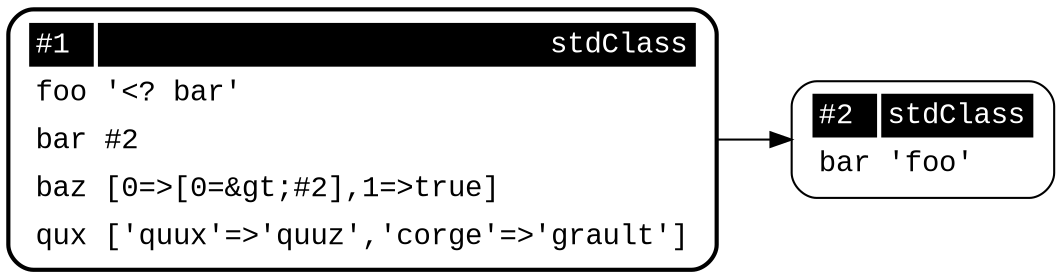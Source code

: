 digraph G {
    graph [fontsize=30 labelloc="t" label="" splines=true overlap=false rankdir = "LR"];
    ratio = auto;

    "object1" [style="filled,bold", penwidth="2", fillcolor="white", fontname="Courier New", shape="Mrecord", label=<<table border="0" cellborder="0" cellpadding="3" bgcolor="white"><tr><td bgcolor="black" align="left"><font color="white">#1</font></td><td bgcolor="black" align="right"><font color="white">stdClass</font></td></tr><tr><td align="left">foo</td><td align="left">'&lt;? bar'</td></tr><tr><td align="left">bar</td><td align="left">#2</td></tr><tr><td align="left">baz</td><td align="left">[0=&gt;[0=&amp;gt;#2],1=&gt;true]</td></tr><tr><td align="left">qux</td><td align="left">['quux'=&gt;'quuz','corge'=&gt;'grault']</td></tr></table>>];
    "object2" [style="filled,bold", penwidth="1", fillcolor="white", fontname="Courier New", shape="Mrecord", label=<<table border="0" cellborder="0" cellpadding="3" bgcolor="white"><tr><td bgcolor="black" align="left"><font color="white">#2</font></td><td bgcolor="black" align="right"><font color="white">stdClass</font></td></tr><tr><td align="left">bar</td><td align="left">'foo'</td></tr></table>>];

    object1 -> object2;
}
